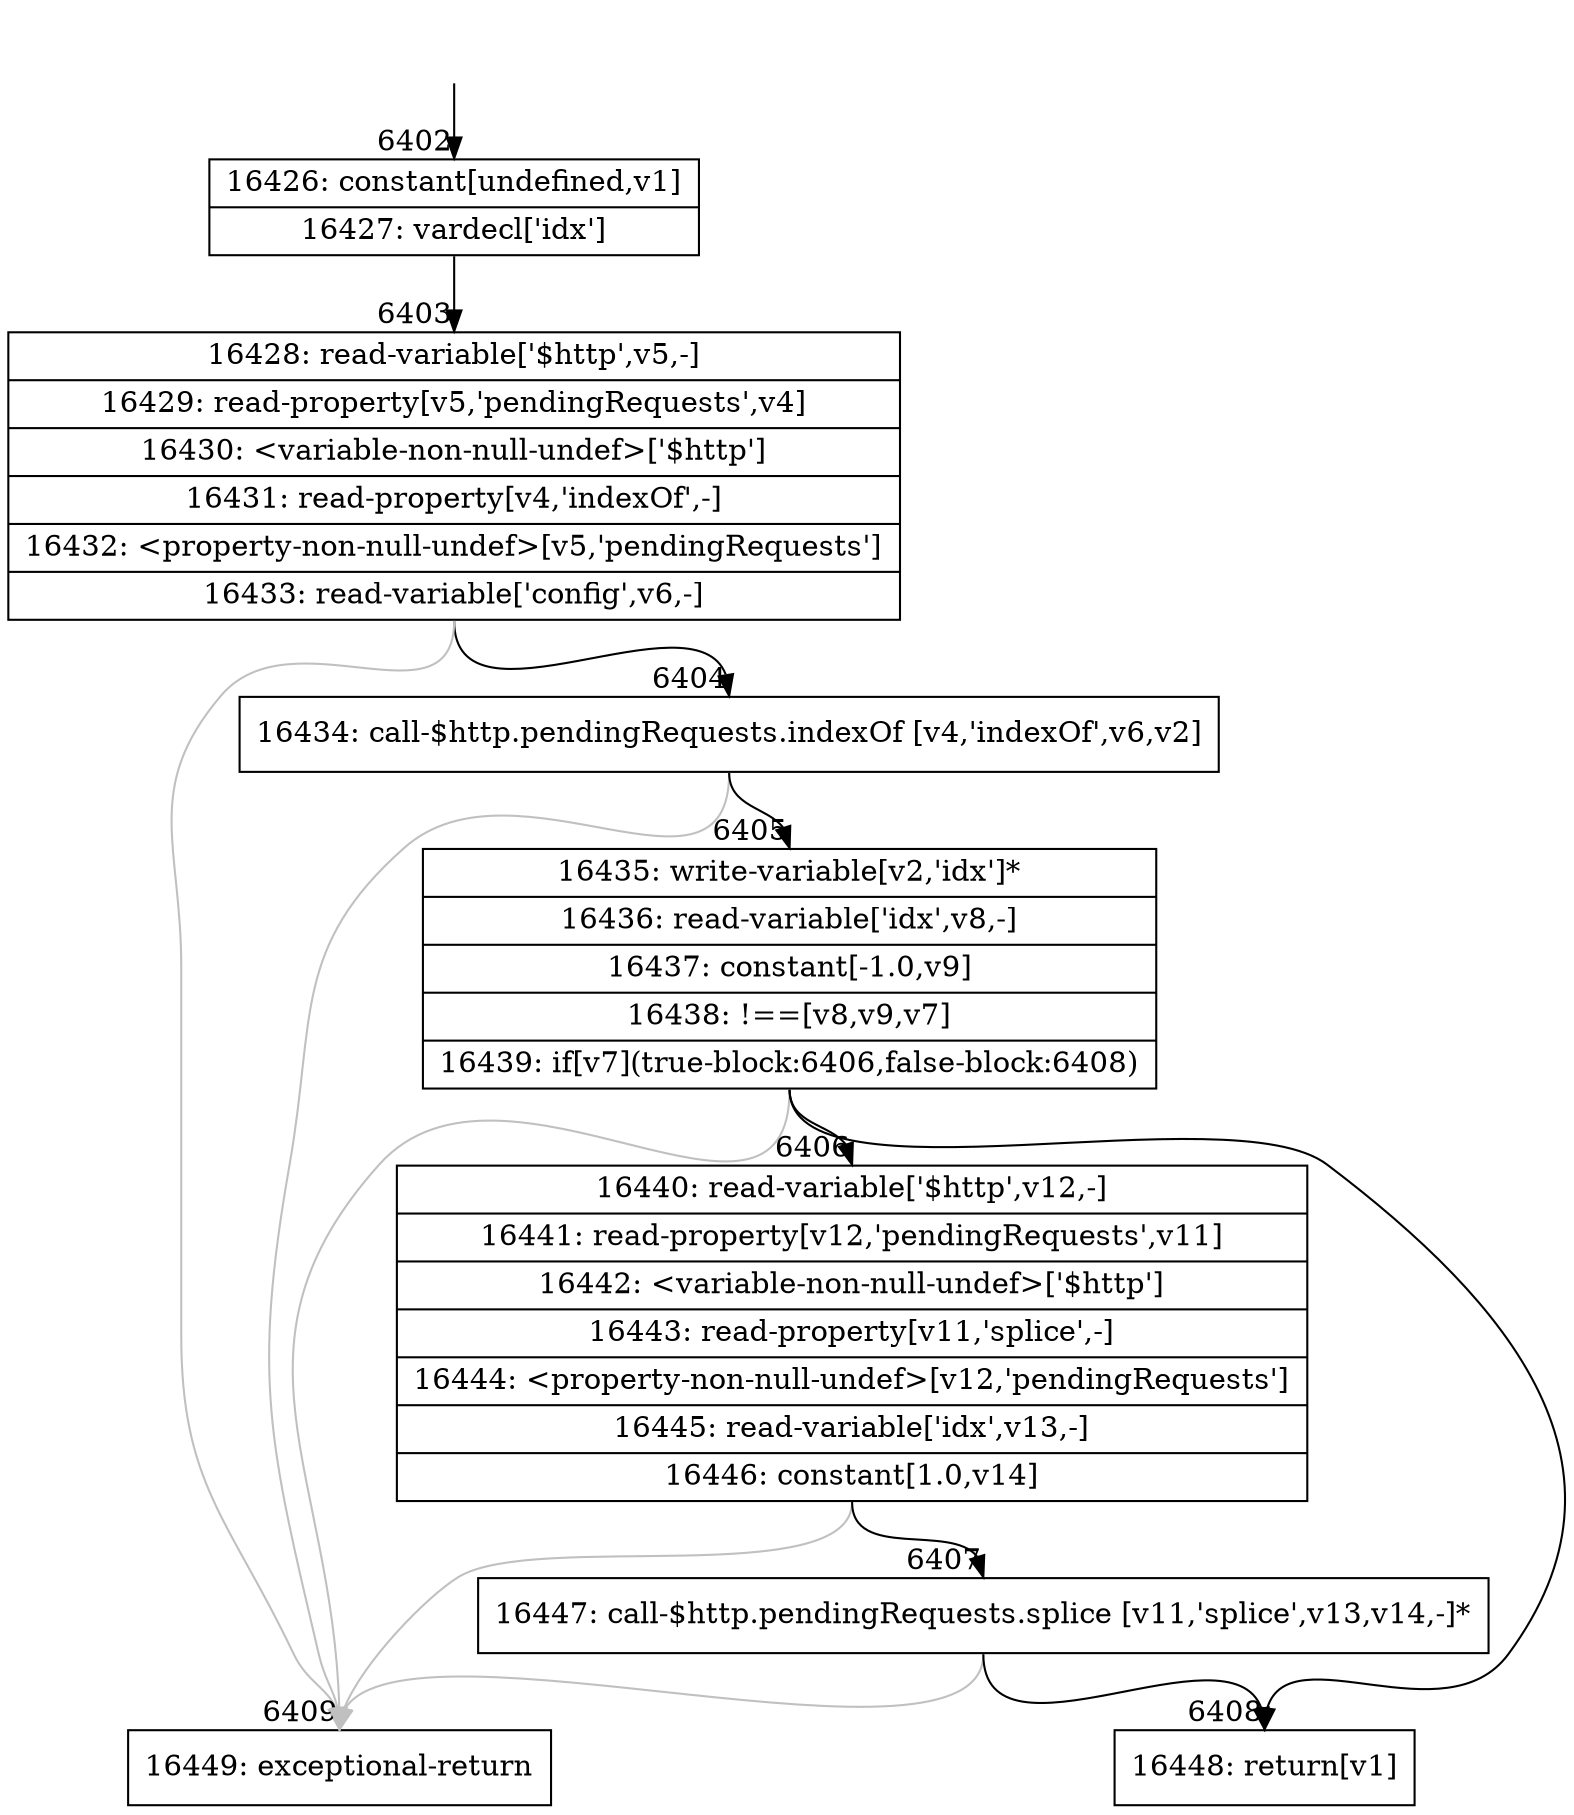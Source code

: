 digraph {
rankdir="TD"
BB_entry484[shape=none,label=""];
BB_entry484 -> BB6402 [tailport=s, headport=n, headlabel="    6402"]
BB6402 [shape=record label="{16426: constant[undefined,v1]|16427: vardecl['idx']}" ] 
BB6402 -> BB6403 [tailport=s, headport=n, headlabel="      6403"]
BB6403 [shape=record label="{16428: read-variable['$http',v5,-]|16429: read-property[v5,'pendingRequests',v4]|16430: \<variable-non-null-undef\>['$http']|16431: read-property[v4,'indexOf',-]|16432: \<property-non-null-undef\>[v5,'pendingRequests']|16433: read-variable['config',v6,-]}" ] 
BB6403 -> BB6404 [tailport=s, headport=n, headlabel="      6404"]
BB6403 -> BB6409 [tailport=s, headport=n, color=gray, headlabel="      6409"]
BB6404 [shape=record label="{16434: call-$http.pendingRequests.indexOf [v4,'indexOf',v6,v2]}" ] 
BB6404 -> BB6405 [tailport=s, headport=n, headlabel="      6405"]
BB6404 -> BB6409 [tailport=s, headport=n, color=gray]
BB6405 [shape=record label="{16435: write-variable[v2,'idx']*|16436: read-variable['idx',v8,-]|16437: constant[-1.0,v9]|16438: !==[v8,v9,v7]|16439: if[v7](true-block:6406,false-block:6408)}" ] 
BB6405 -> BB6406 [tailport=s, headport=n, headlabel="      6406"]
BB6405 -> BB6408 [tailport=s, headport=n, headlabel="      6408"]
BB6405 -> BB6409 [tailport=s, headport=n, color=gray]
BB6406 [shape=record label="{16440: read-variable['$http',v12,-]|16441: read-property[v12,'pendingRequests',v11]|16442: \<variable-non-null-undef\>['$http']|16443: read-property[v11,'splice',-]|16444: \<property-non-null-undef\>[v12,'pendingRequests']|16445: read-variable['idx',v13,-]|16446: constant[1.0,v14]}" ] 
BB6406 -> BB6407 [tailport=s, headport=n, headlabel="      6407"]
BB6406 -> BB6409 [tailport=s, headport=n, color=gray]
BB6407 [shape=record label="{16447: call-$http.pendingRequests.splice [v11,'splice',v13,v14,-]*}" ] 
BB6407 -> BB6408 [tailport=s, headport=n]
BB6407 -> BB6409 [tailport=s, headport=n, color=gray]
BB6408 [shape=record label="{16448: return[v1]}" ] 
BB6409 [shape=record label="{16449: exceptional-return}" ] 
//#$~ 10393
}
